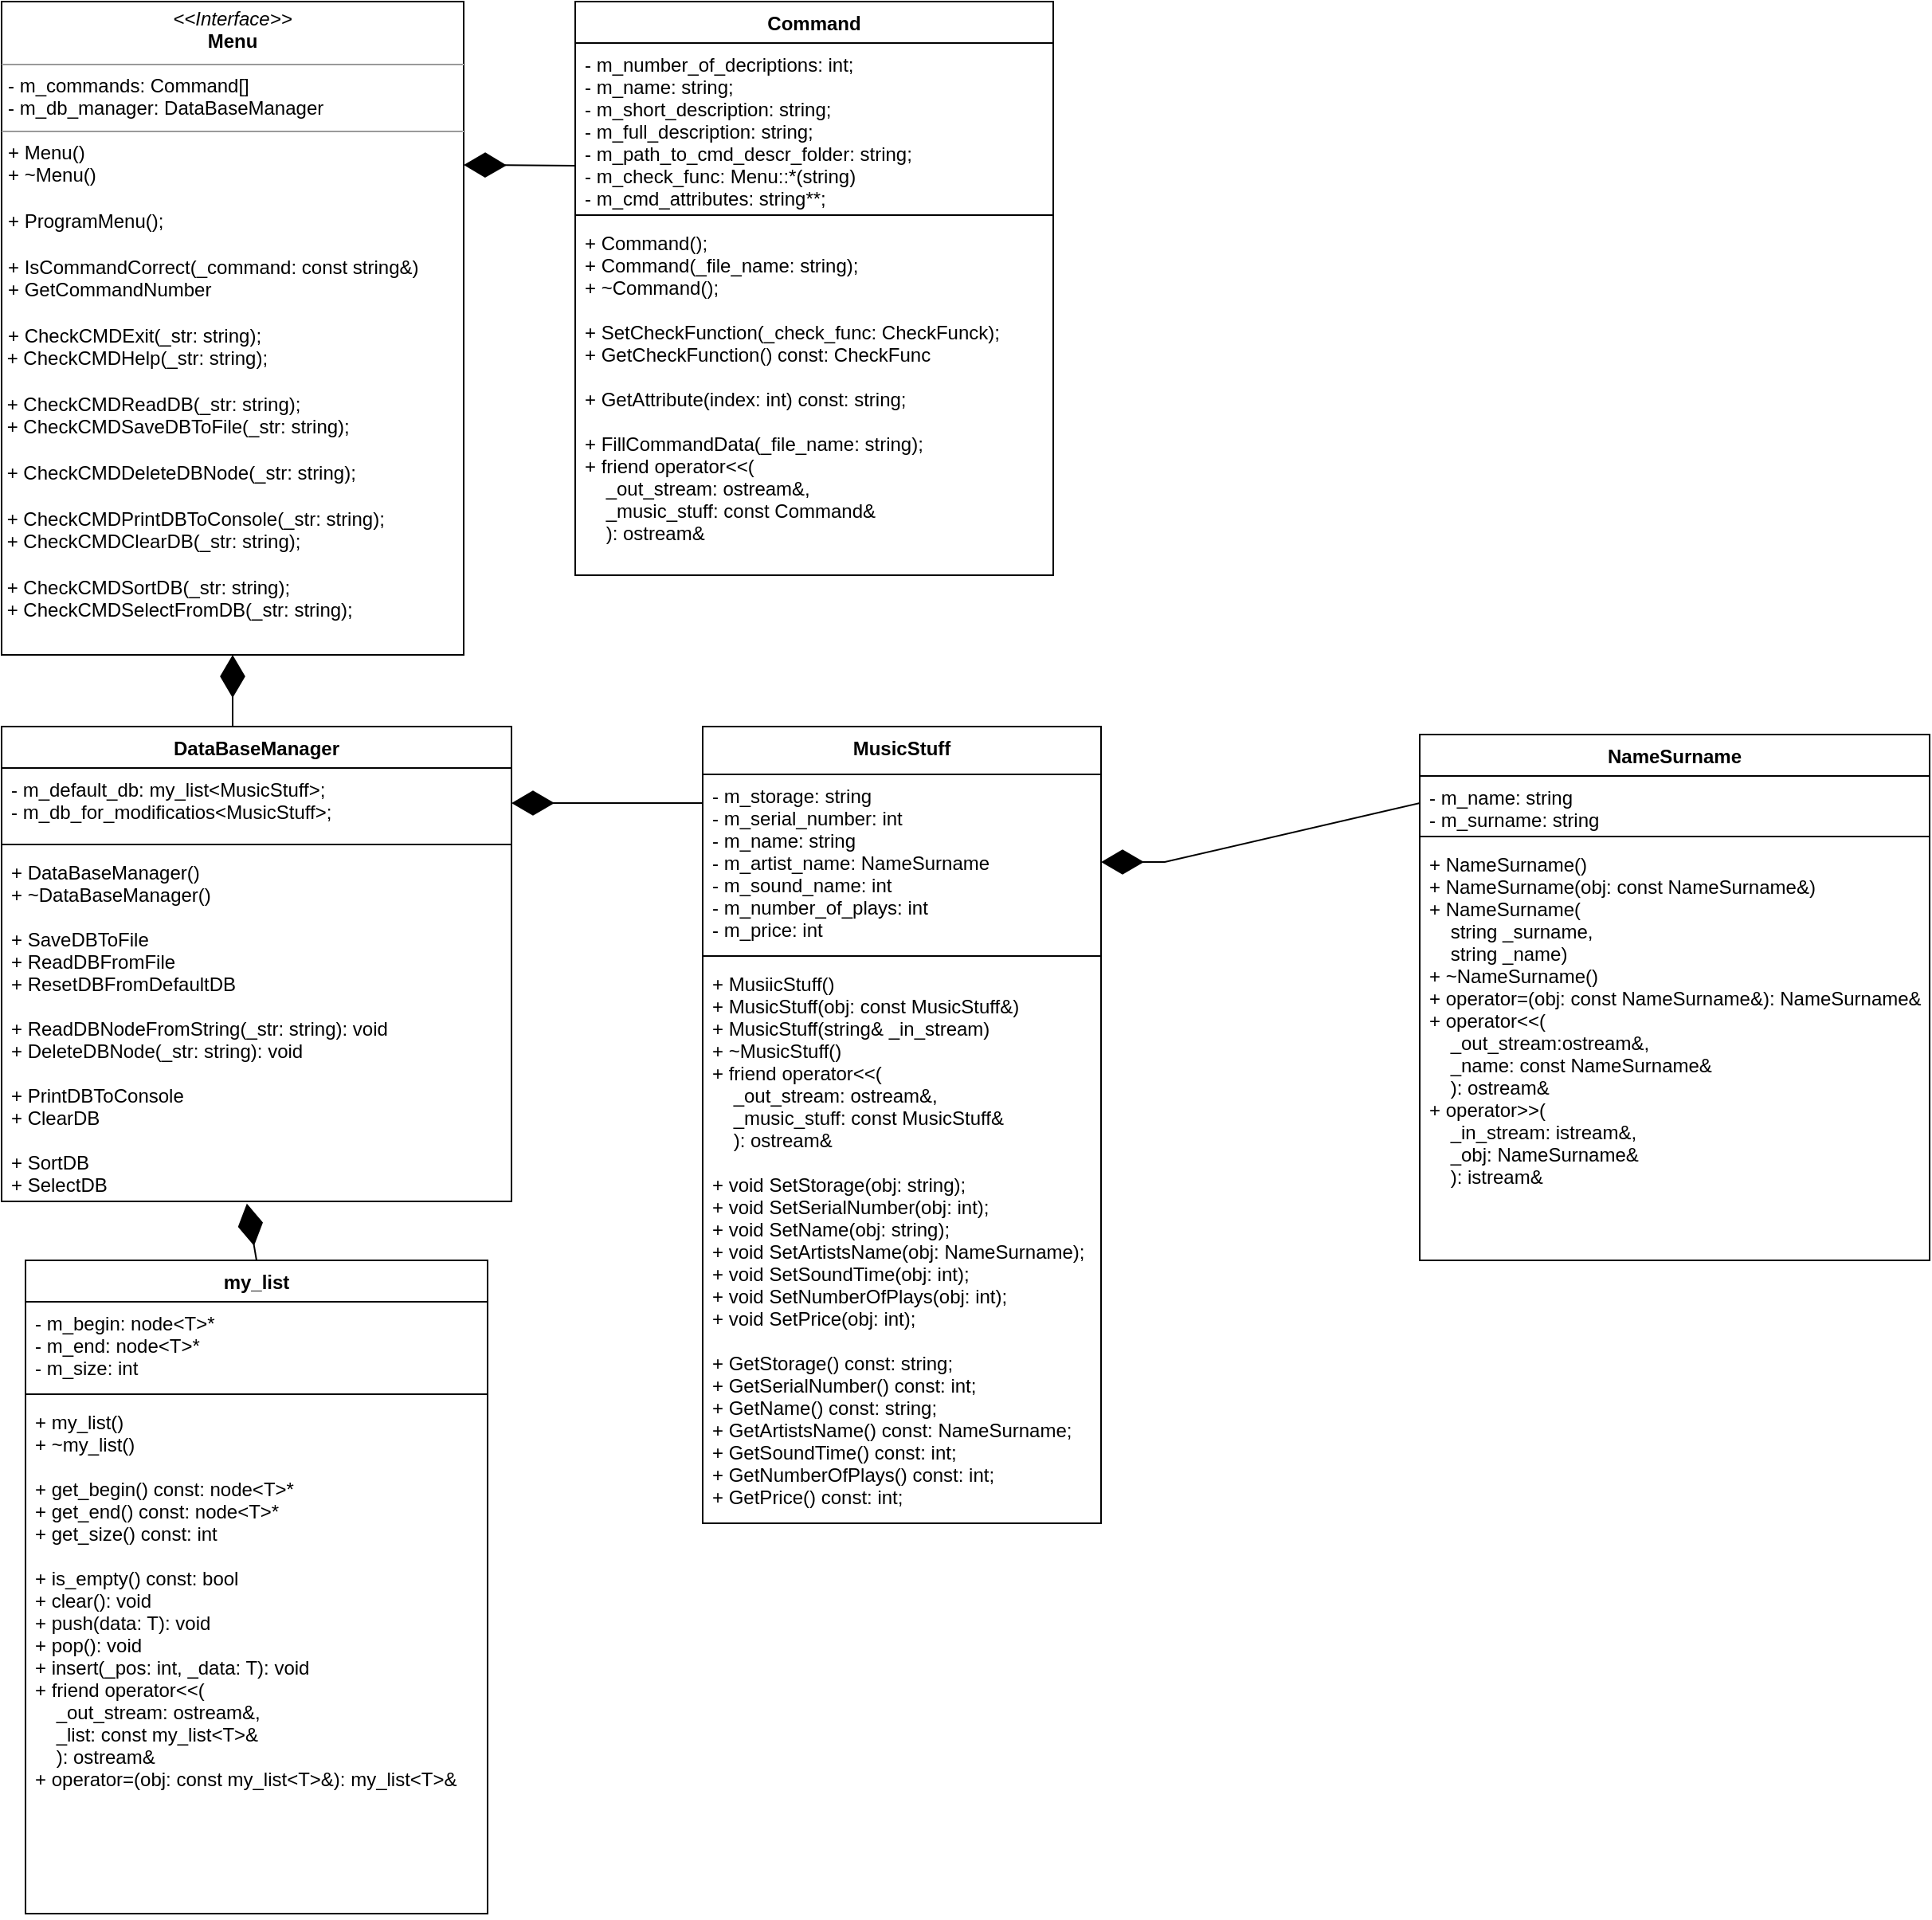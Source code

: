 <mxfile version="16.5.1" type="device"><diagram id="C5RBs43oDa-KdzZeNtuy" name="subd"><mxGraphModel dx="1609" dy="2026" grid="1" gridSize="10" guides="1" tooltips="1" connect="1" arrows="1" fold="1" page="1" pageScale="1" pageWidth="827" pageHeight="1169" math="0" shadow="0"><root><mxCell id="WIyWlLk6GJQsqaUBKTNV-0"/><mxCell id="WIyWlLk6GJQsqaUBKTNV-1" parent="WIyWlLk6GJQsqaUBKTNV-0"/><mxCell id="djRAqeZkzbex1HgP_Muo-0" value="MusicStuff" style="swimlane;fontStyle=1;align=center;verticalAlign=top;childLayout=stackLayout;horizontal=1;startSize=30;horizontalStack=0;resizeParent=1;resizeParentMax=0;resizeLast=0;collapsible=1;marginBottom=0;" parent="WIyWlLk6GJQsqaUBKTNV-1" vertex="1"><mxGeometry x="300" y="205" width="250" height="500" as="geometry"><mxRectangle x="309" y="210" width="90" height="30" as="alternateBounds"/></mxGeometry></mxCell><mxCell id="djRAqeZkzbex1HgP_Muo-1" value="- m_storage: string&#10;- m_serial_number: int&#10;- m_name: string&#10;- m_artist_name: NameSurname &#10;- m_sound_name: int&#10;- m_number_of_plays: int&#10;- m_price: int&#10; " style="text;strokeColor=none;fillColor=none;align=left;verticalAlign=top;spacingLeft=4;spacingRight=4;overflow=hidden;rotatable=0;points=[[0,0.5],[1,0.5]];portConstraint=eastwest;" parent="djRAqeZkzbex1HgP_Muo-0" vertex="1"><mxGeometry y="30" width="250" height="110" as="geometry"/></mxCell><mxCell id="djRAqeZkzbex1HgP_Muo-2" value="" style="line;strokeWidth=1;fillColor=none;align=left;verticalAlign=middle;spacingTop=-1;spacingLeft=3;spacingRight=3;rotatable=0;labelPosition=right;points=[];portConstraint=eastwest;" parent="djRAqeZkzbex1HgP_Muo-0" vertex="1"><mxGeometry y="140" width="250" height="8" as="geometry"/></mxCell><mxCell id="djRAqeZkzbex1HgP_Muo-3" value="+ MusiicStuff()&#10;+ MusicStuff(obj: const MusicStuff&amp;)&#10;+ MusicStuff(string&amp; _in_stream)&#10;+ ~MusicStuff()&#10;+ friend operator&lt;&lt;(&#10;    _out_stream: ostream&amp;,&#10;    _music_stuff: const MusicStuff&amp; &#10;    ): ostream&amp;&#10;&#10;+ void SetStorage(obj: string);&#10;+ void SetSerialNumber(obj: int);&#10;+ void SetName(obj: string);&#10;+ void SetArtistsName(obj: NameSurname);&#10;+ void SetSoundTime(obj: int);&#10;+ void SetNumberOfPlays(obj: int);&#10;+ void SetPrice(obj: int);&#10;&#10;+ GetStorage() const: string;&#10;+ GetSerialNumber() const: int;&#10;+ GetName() const: string;&#10;+ GetArtistsName() const: NameSurname;&#10;+ GetSoundTime() const: int;&#10;+ GetNumberOfPlays() const: int;&#10;+ GetPrice() const: int;" style="text;strokeColor=none;fillColor=none;align=left;verticalAlign=top;spacingLeft=4;spacingRight=4;overflow=hidden;rotatable=0;points=[[0,0.5],[1,0.5]];portConstraint=eastwest;" parent="djRAqeZkzbex1HgP_Muo-0" vertex="1"><mxGeometry y="148" width="250" height="352" as="geometry"/></mxCell><mxCell id="djRAqeZkzbex1HgP_Muo-5" value="NameSurname" style="swimlane;fontStyle=1;align=center;verticalAlign=top;childLayout=stackLayout;horizontal=1;startSize=26;horizontalStack=0;resizeParent=1;resizeParentMax=0;resizeLast=0;collapsible=1;marginBottom=0;" parent="WIyWlLk6GJQsqaUBKTNV-1" vertex="1"><mxGeometry x="750" y="210" width="320" height="330" as="geometry"/></mxCell><mxCell id="djRAqeZkzbex1HgP_Muo-6" value="- m_name: string&#10;- m_surname: string " style="text;strokeColor=none;fillColor=none;align=left;verticalAlign=top;spacingLeft=4;spacingRight=4;overflow=hidden;rotatable=0;points=[[0,0.5],[1,0.5]];portConstraint=eastwest;" parent="djRAqeZkzbex1HgP_Muo-5" vertex="1"><mxGeometry y="26" width="320" height="34" as="geometry"/></mxCell><mxCell id="djRAqeZkzbex1HgP_Muo-7" value="" style="line;strokeWidth=1;fillColor=none;align=left;verticalAlign=middle;spacingTop=-1;spacingLeft=3;spacingRight=3;rotatable=0;labelPosition=right;points=[];portConstraint=eastwest;" parent="djRAqeZkzbex1HgP_Muo-5" vertex="1"><mxGeometry y="60" width="320" height="8" as="geometry"/></mxCell><mxCell id="djRAqeZkzbex1HgP_Muo-8" value="+ NameSurname()&#10;+ NameSurname(obj: const NameSurname&amp;)&#10;+ NameSurname(&#10;    string _surname,&#10;    string _name)&#10;+ ~NameSurname()&#10;+ operator=(obj: const NameSurname&amp;): NameSurname&amp;&#10;+ operator&lt;&lt;(&#10;    _out_stream:ostream&amp;,&#10;    _name: const NameSurname&amp;&#10;    ): ostream&amp;&#10;+ operator&gt;&gt;(&#10;    _in_stream: istream&amp;,&#10;    _obj: NameSurname&amp;&#10;    ): istream&amp; &#10;" style="text;strokeColor=none;fillColor=none;align=left;verticalAlign=top;spacingLeft=4;spacingRight=4;overflow=hidden;rotatable=0;points=[[0,0.5],[1,0.5]];portConstraint=eastwest;" parent="djRAqeZkzbex1HgP_Muo-5" vertex="1"><mxGeometry y="68" width="320" height="262" as="geometry"/></mxCell><mxCell id="djRAqeZkzbex1HgP_Muo-11" value="" style="endArrow=diamondThin;endFill=1;endSize=24;html=1;rounded=0;entryX=1;entryY=0.5;entryDx=0;entryDy=0;exitX=0;exitY=0.5;exitDx=0;exitDy=0;" parent="WIyWlLk6GJQsqaUBKTNV-1" source="djRAqeZkzbex1HgP_Muo-6" target="djRAqeZkzbex1HgP_Muo-1" edge="1"><mxGeometry width="160" relative="1" as="geometry"><mxPoint x="550" y="350" as="sourcePoint"/><mxPoint x="710" y="350" as="targetPoint"/><Array as="points"><mxPoint x="590" y="290"/></Array></mxGeometry></mxCell><mxCell id="djRAqeZkzbex1HgP_Muo-12" value="DataBaseManager" style="swimlane;fontStyle=1;align=center;verticalAlign=top;childLayout=stackLayout;horizontal=1;startSize=26;horizontalStack=0;resizeParent=1;resizeParentMax=0;resizeLast=0;collapsible=1;marginBottom=0;" parent="WIyWlLk6GJQsqaUBKTNV-1" vertex="1"><mxGeometry x="-140" y="205" width="320" height="298" as="geometry"/></mxCell><mxCell id="djRAqeZkzbex1HgP_Muo-13" value="- m_default_db: my_list&lt;MusicStuff&gt;;&#10;- m_db_for_modificatios&lt;MusicStuff&gt;;" style="text;strokeColor=none;fillColor=none;align=left;verticalAlign=top;spacingLeft=4;spacingRight=4;overflow=hidden;rotatable=0;points=[[0,0.5],[1,0.5]];portConstraint=eastwest;" parent="djRAqeZkzbex1HgP_Muo-12" vertex="1"><mxGeometry y="26" width="320" height="44" as="geometry"/></mxCell><mxCell id="djRAqeZkzbex1HgP_Muo-14" value="" style="line;strokeWidth=1;fillColor=none;align=left;verticalAlign=middle;spacingTop=-1;spacingLeft=3;spacingRight=3;rotatable=0;labelPosition=right;points=[];portConstraint=eastwest;" parent="djRAqeZkzbex1HgP_Muo-12" vertex="1"><mxGeometry y="70" width="320" height="8" as="geometry"/></mxCell><mxCell id="djRAqeZkzbex1HgP_Muo-15" value="+ DataBaseManager()&#10;+ ~DataBaseManager()&#10;&#10;+ SaveDBToFile&#10;+ ReadDBFromFile&#10;+ ResetDBFromDefaultDB&#10;&#10;+ ReadDBNodeFromString(_str: string): void&#10;+ DeleteDBNode(_str: string): void &#10;&#10;+ PrintDBToConsole&#10;+ ClearDB&#10;&#10;+ SortDB&#10;+ SelectDB" style="text;strokeColor=none;fillColor=none;align=left;verticalAlign=top;spacingLeft=4;spacingRight=4;overflow=hidden;rotatable=0;points=[[0,0.5],[1,0.5]];portConstraint=eastwest;" parent="djRAqeZkzbex1HgP_Muo-12" vertex="1"><mxGeometry y="78" width="320" height="220" as="geometry"/></mxCell><mxCell id="djRAqeZkzbex1HgP_Muo-16" value="" style="endArrow=diamondThin;endFill=1;endSize=24;html=1;rounded=0;entryX=1;entryY=0.5;entryDx=0;entryDy=0;exitX=0;exitY=0.5;exitDx=0;exitDy=0;" parent="WIyWlLk6GJQsqaUBKTNV-1" source="djRAqeZkzbex1HgP_Muo-1" target="djRAqeZkzbex1HgP_Muo-13" edge="1"><mxGeometry width="160" relative="1" as="geometry"><mxPoint x="600" y="258" as="sourcePoint"/><mxPoint x="520" y="300" as="targetPoint"/><Array as="points"><mxPoint x="300" y="244"/><mxPoint x="300" y="253"/></Array></mxGeometry></mxCell><mxCell id="djRAqeZkzbex1HgP_Muo-17" value="my_list" style="swimlane;fontStyle=1;align=center;verticalAlign=top;childLayout=stackLayout;horizontal=1;startSize=26;horizontalStack=0;resizeParent=1;resizeParentMax=0;resizeLast=0;collapsible=1;marginBottom=0;" parent="WIyWlLk6GJQsqaUBKTNV-1" vertex="1"><mxGeometry x="-125" y="540" width="290" height="410" as="geometry"/></mxCell><mxCell id="djRAqeZkzbex1HgP_Muo-18" value="- m_begin: node&lt;T&gt;*&#10;- m_end: node&lt;T&gt;*&#10;- m_size: int" style="text;strokeColor=none;fillColor=none;align=left;verticalAlign=top;spacingLeft=4;spacingRight=4;overflow=hidden;rotatable=0;points=[[0,0.5],[1,0.5]];portConstraint=eastwest;" parent="djRAqeZkzbex1HgP_Muo-17" vertex="1"><mxGeometry y="26" width="290" height="54" as="geometry"/></mxCell><mxCell id="djRAqeZkzbex1HgP_Muo-19" value="" style="line;strokeWidth=1;fillColor=none;align=left;verticalAlign=middle;spacingTop=-1;spacingLeft=3;spacingRight=3;rotatable=0;labelPosition=right;points=[];portConstraint=eastwest;" parent="djRAqeZkzbex1HgP_Muo-17" vertex="1"><mxGeometry y="80" width="290" height="8" as="geometry"/></mxCell><mxCell id="djRAqeZkzbex1HgP_Muo-20" value="+ my_list()&#10;+ ~my_list()&#10;&#10;+ get_begin() const: node&lt;T&gt;*&#10;+ get_end() const: node&lt;T&gt;*&#10;+ get_size() const: int&#10;&#10;+ is_empty() const: bool&#10;+ clear(): void&#10;+ push(data: T): void&#10;+ pop(): void&#10;+ insert(_pos: int, _data: T): void&#10;+ friend operator&lt;&lt;(&#10;    _out_stream: ostream&amp;,&#10;    _list: const my_list&lt;T&gt;&amp; &#10;    ): ostream&amp;&#10;+ operator=(obj: const my_list&lt;T&gt;&amp;): my_list&lt;T&gt;&amp;" style="text;strokeColor=none;fillColor=none;align=left;verticalAlign=top;spacingLeft=4;spacingRight=4;overflow=hidden;rotatable=0;points=[[0,0.5],[1,0.5]];portConstraint=eastwest;" parent="djRAqeZkzbex1HgP_Muo-17" vertex="1"><mxGeometry y="88" width="290" height="322" as="geometry"/></mxCell><mxCell id="djRAqeZkzbex1HgP_Muo-23" value="" style="endArrow=diamondThin;endFill=1;endSize=24;html=1;rounded=0;entryX=0.481;entryY=1.006;entryDx=0;entryDy=0;exitX=0.5;exitY=0;exitDx=0;exitDy=0;entryPerimeter=0;" parent="WIyWlLk6GJQsqaUBKTNV-1" source="djRAqeZkzbex1HgP_Muo-17" target="djRAqeZkzbex1HgP_Muo-15" edge="1"><mxGeometry width="160" relative="1" as="geometry"><mxPoint x="310" y="300" as="sourcePoint"/><mxPoint x="235" y="254" as="targetPoint"/><Array as="points"/></mxGeometry></mxCell><mxCell id="OLImq8YdDATxBt_v8aPD-3" value="&lt;p style=&quot;margin: 0px ; margin-top: 4px ; text-align: center&quot;&gt;&lt;i&gt;&amp;lt;&amp;lt;Interface&amp;gt;&amp;gt;&lt;/i&gt;&lt;br&gt;&lt;b&gt;Menu&lt;/b&gt;&lt;/p&gt;&lt;hr size=&quot;1&quot;&gt;&lt;p style=&quot;margin: 0px ; margin-left: 4px&quot;&gt;- m_commands: Command[]&lt;br&gt;- m_db_manager: DataBaseManager&lt;/p&gt;&lt;hr size=&quot;1&quot;&gt;&lt;p style=&quot;margin: 0px ; margin-left: 4px&quot;&gt;+ Menu()&lt;br&gt;+ ~Menu()&lt;/p&gt;&lt;p style=&quot;margin: 0px ; margin-left: 4px&quot;&gt;&lt;br&gt;&lt;/p&gt;&lt;p style=&quot;margin: 0px ; margin-left: 4px&quot;&gt;+ ProgramMenu();&lt;/p&gt;&lt;p style=&quot;margin: 0px ; margin-left: 4px&quot;&gt;&lt;br&gt;&lt;/p&gt;&lt;p style=&quot;margin: 0px ; margin-left: 4px&quot;&gt;+ IsCommandCorrect(_command: const string&amp;amp;)&lt;/p&gt;&lt;p style=&quot;margin: 0px ; margin-left: 4px&quot;&gt;+ GetCommandNumber&lt;/p&gt;&lt;p style=&quot;margin: 0px ; margin-left: 4px&quot;&gt;&lt;br&gt;&lt;/p&gt;&lt;p style=&quot;margin: 0px ; margin-left: 4px&quot;&gt;+ CheckCMDExit(_str: string);&lt;/p&gt;&amp;nbsp;+ CheckCMDHelp(_str: string);&lt;br&gt;&lt;br&gt;&amp;nbsp;+ CheckCMDReadDB(_str: string);&lt;br&gt;&amp;nbsp;+ CheckCMDSaveDBToFile(_str: string);&lt;br&gt;&lt;br&gt;&amp;nbsp;+ CheckCMDDeleteDBNode(_str: string);&lt;br&gt;&lt;br&gt;&amp;nbsp;+ CheckCMDPrintDBToConsole(_str: string);&lt;br&gt;&amp;nbsp;+ CheckCMDClearDB(_str: string);&lt;br&gt;&lt;br&gt;&amp;nbsp;+ CheckCMDSortDB(_str: string);&lt;br&gt;&amp;nbsp;+ CheckCMDSelectFromDB(_str: string);" style="verticalAlign=top;align=left;overflow=fill;fontSize=12;fontFamily=Helvetica;html=1;" parent="WIyWlLk6GJQsqaUBKTNV-1" vertex="1"><mxGeometry x="-140" y="-250" width="290" height="410" as="geometry"/></mxCell><mxCell id="OLImq8YdDATxBt_v8aPD-4" value="" style="endArrow=diamondThin;endFill=1;endSize=24;html=1;rounded=0;exitX=0.5;exitY=0;exitDx=0;exitDy=0;entryX=0.5;entryY=1;entryDx=0;entryDy=0;" parent="WIyWlLk6GJQsqaUBKTNV-1" source="djRAqeZkzbex1HgP_Muo-12" target="OLImq8YdDATxBt_v8aPD-3" edge="1"><mxGeometry width="160" relative="1" as="geometry"><mxPoint x="110" y="180" as="sourcePoint"/><mxPoint x="270" y="180" as="targetPoint"/><Array as="points"><mxPoint x="5" y="205"/></Array></mxGeometry></mxCell><mxCell id="OLImq8YdDATxBt_v8aPD-5" value="Command" style="swimlane;fontStyle=1;align=center;verticalAlign=top;childLayout=stackLayout;horizontal=1;startSize=26;horizontalStack=0;resizeParent=1;resizeParentMax=0;resizeLast=0;collapsible=1;marginBottom=0;" parent="WIyWlLk6GJQsqaUBKTNV-1" vertex="1"><mxGeometry x="220" y="-250" width="300" height="360" as="geometry"/></mxCell><mxCell id="OLImq8YdDATxBt_v8aPD-6" value="- m_number_of_decriptions: int;&#10;- m_name: string;&#10;- m_short_description: string;&#10;- m_full_description: string;&#10;- m_path_to_cmd_descr_folder: string;&#10;- m_check_func: Menu::*(string)&#10;- m_cmd_attributes: string**;" style="text;strokeColor=none;fillColor=none;align=left;verticalAlign=top;spacingLeft=4;spacingRight=4;overflow=hidden;rotatable=0;points=[[0,0.5],[1,0.5]];portConstraint=eastwest;fontStyle=0" parent="OLImq8YdDATxBt_v8aPD-5" vertex="1"><mxGeometry y="26" width="300" height="104" as="geometry"/></mxCell><mxCell id="OLImq8YdDATxBt_v8aPD-7" value="" style="line;strokeWidth=1;fillColor=none;align=left;verticalAlign=middle;spacingTop=-1;spacingLeft=3;spacingRight=3;rotatable=0;labelPosition=right;points=[];portConstraint=eastwest;" parent="OLImq8YdDATxBt_v8aPD-5" vertex="1"><mxGeometry y="130" width="300" height="8" as="geometry"/></mxCell><mxCell id="OLImq8YdDATxBt_v8aPD-8" value="+ Command();&#10;+ Command(_file_name: string);&#10;+ ~Command();&#10;&#10;+ SetCheckFunction(_check_func: CheckFunck);&#10;+ GetCheckFunction() const: CheckFunc&#10;&#10;+ GetAttribute(index: int) const: string;&#10;&#10;+ FillCommandData(_file_name: string);&#10;+ friend operator&lt;&lt;(&#10;    _out_stream: ostream&amp;,&#10;    _music_stuff: const Command&amp; &#10;    ): ostream&amp;&#10;" style="text;strokeColor=none;fillColor=none;align=left;verticalAlign=top;spacingLeft=4;spacingRight=4;overflow=hidden;rotatable=0;points=[[0,0.5],[1,0.5]];portConstraint=eastwest;" parent="OLImq8YdDATxBt_v8aPD-5" vertex="1"><mxGeometry y="138" width="300" height="222" as="geometry"/></mxCell><mxCell id="OLImq8YdDATxBt_v8aPD-9" value="" style="endArrow=diamondThin;endFill=1;endSize=24;html=1;rounded=0;exitX=0;exitY=0.5;exitDx=0;exitDy=0;entryX=1;entryY=0.25;entryDx=0;entryDy=0;" parent="WIyWlLk6GJQsqaUBKTNV-1" source="OLImq8YdDATxBt_v8aPD-6" target="OLImq8YdDATxBt_v8aPD-3" edge="1"><mxGeometry width="160" relative="1" as="geometry"><mxPoint x="180" y="-140" as="sourcePoint"/><mxPoint x="340" y="-140" as="targetPoint"/><Array as="points"><mxPoint x="220" y="-147"/></Array></mxGeometry></mxCell></root></mxGraphModel></diagram></mxfile>